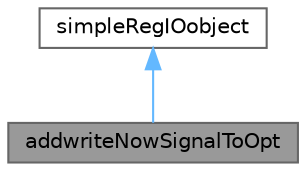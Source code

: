 digraph "addwriteNowSignalToOpt"
{
 // LATEX_PDF_SIZE
  bgcolor="transparent";
  edge [fontname=Helvetica,fontsize=10,labelfontname=Helvetica,labelfontsize=10];
  node [fontname=Helvetica,fontsize=10,shape=box,height=0.2,width=0.4];
  Node1 [id="Node000001",label="addwriteNowSignalToOpt",height=0.2,width=0.4,color="gray40", fillcolor="grey60", style="filled", fontcolor="black",tooltip=" "];
  Node2 -> Node1 [id="edge1_Node000001_Node000002",dir="back",color="steelblue1",style="solid",tooltip=" "];
  Node2 [id="Node000002",label="simpleRegIOobject",height=0.2,width=0.4,color="gray40", fillcolor="white", style="filled",URL="$classFoam_1_1simpleRegIOobject.html",tooltip="Abstract base class for registered object with I/O. Used in debug symbol registration."];
}
